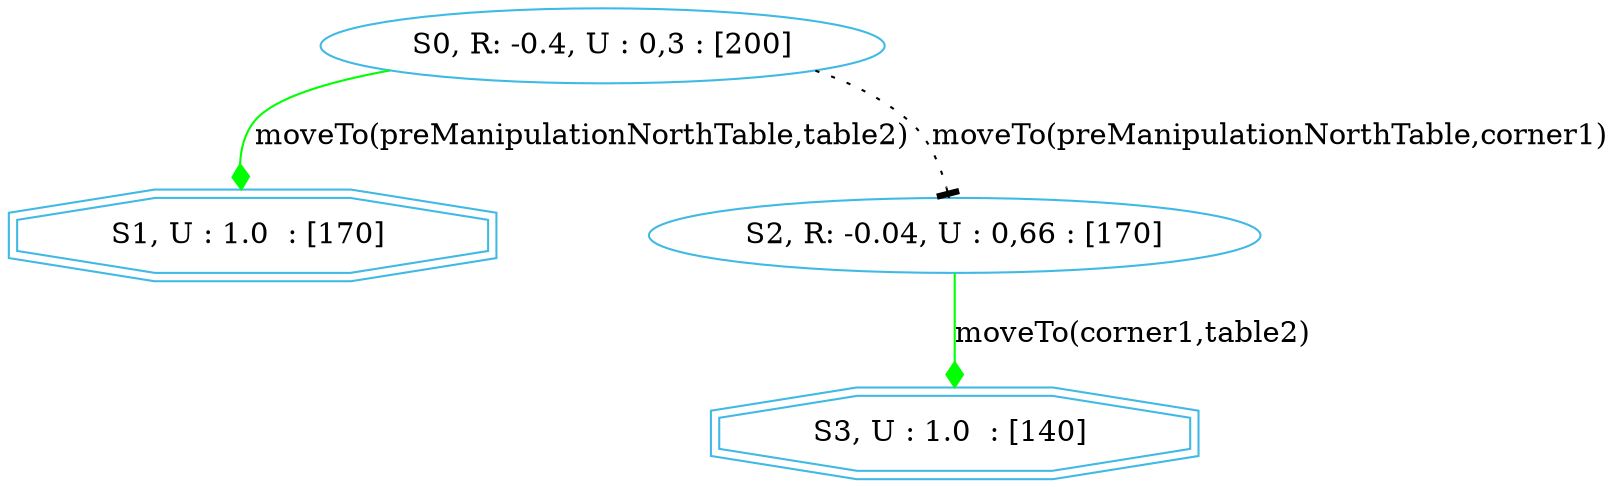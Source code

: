 digraph {
  node [color="#40b9e5" ]
 size="60,17";
"1" [label=" S1, U : 1.0  : [170]  " shape=doubleoctagon];
"3" [label=" S3, U : 1.0  : [140]  " shape=doubleoctagon];
"0" [label=" S0, R: -0.4, U : 0,3 : [200] "]"2" [label=" S2, R: -0.04, U : 0,66 : [170] "]"0" -> "1" [ label="moveTo(preManipulationNorthTable,table2)"
, arrowhead = diamond , color=green];"0" -> "2" [ label="moveTo(preManipulationNorthTable,corner1)"
,style=dotted, arrowhead=tee];"2" -> "3" [ label="moveTo(corner1,table2)"
, arrowhead = diamond , color=green];}
